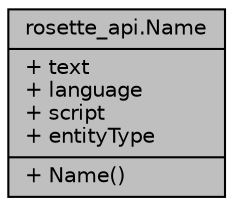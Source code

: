 digraph "rosette_api.Name"
{
  edge [fontname="Helvetica",fontsize="10",labelfontname="Helvetica",labelfontsize="10"];
  node [fontname="Helvetica",fontsize="10",shape=record];
  Node1 [label="{rosette_api.Name\n|+ text\l+ language\l+ script\l+ entityType\l|+ Name()\l}",height=0.2,width=0.4,color="black", fillcolor="grey75", style="filled", fontcolor="black"];
}
